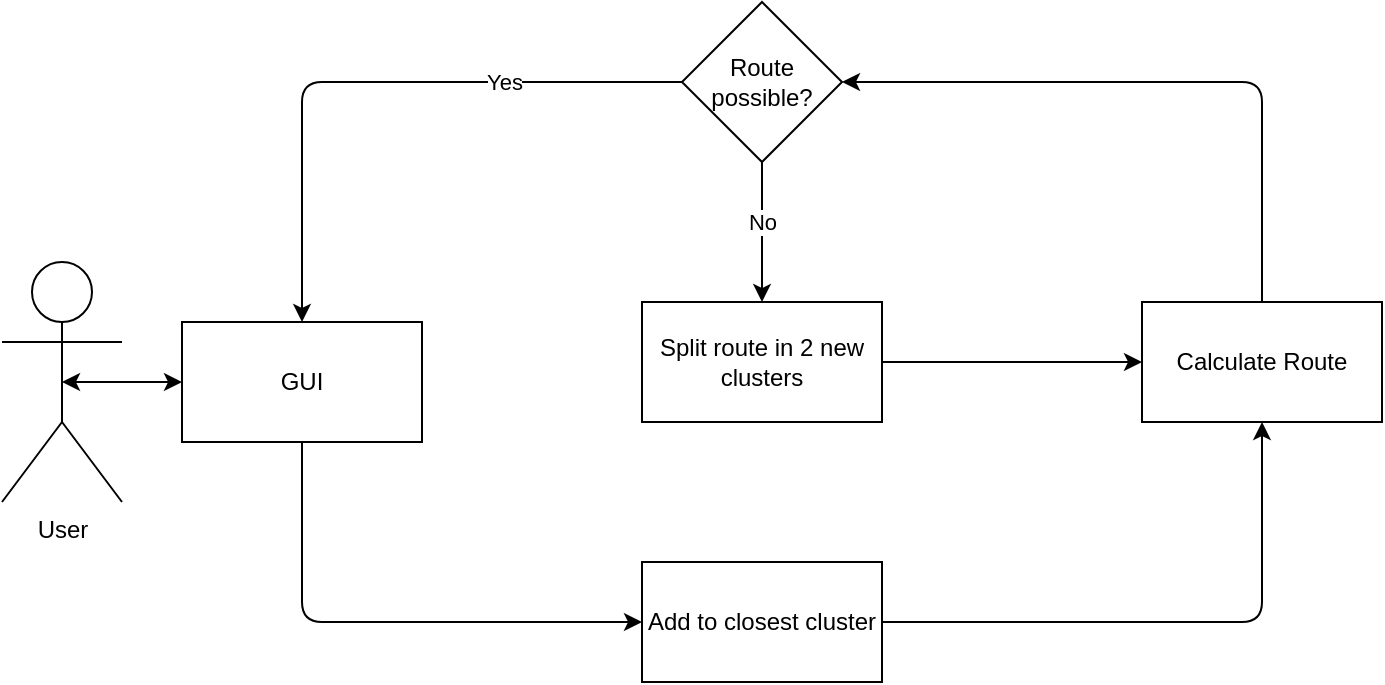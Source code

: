 <mxfile version="13.0.7" type="device"><diagram id="kE58piQ5TYR4_6AJRLNf" name="Page-1"><mxGraphModel dx="816" dy="834" grid="1" gridSize="10" guides="1" tooltips="1" connect="1" arrows="1" fold="1" page="1" pageScale="1" pageWidth="827" pageHeight="1169" math="0" shadow="0"><root><mxCell id="0"/><mxCell id="1" parent="0"/><mxCell id="uRIwyC-BcyWF2skd3hou-1" value="User" style="shape=umlActor;verticalLabelPosition=bottom;labelBackgroundColor=#ffffff;verticalAlign=top;html=1;outlineConnect=0;" parent="1" vertex="1"><mxGeometry x="10" y="300" width="60" height="120" as="geometry"/></mxCell><mxCell id="uRIwyC-BcyWF2skd3hou-15" value="" style="endArrow=classic;html=1;exitX=0.5;exitY=1;exitDx=0;exitDy=0;entryX=0;entryY=0.5;entryDx=0;entryDy=0;" parent="1" edge="1"><mxGeometry width="50" height="50" relative="1" as="geometry"><mxPoint x="160" y="390" as="sourcePoint"/><mxPoint x="330" y="480" as="targetPoint"/><Array as="points"><mxPoint x="160" y="480"/></Array></mxGeometry></mxCell><mxCell id="uRIwyC-BcyWF2skd3hou-18" value="" style="endArrow=classic;startArrow=classic;html=1;exitX=0.5;exitY=0.5;exitDx=0;exitDy=0;exitPerimeter=0;entryX=0;entryY=0.5;entryDx=0;entryDy=0;" parent="1" source="uRIwyC-BcyWF2skd3hou-1" edge="1"><mxGeometry width="50" height="50" relative="1" as="geometry"><mxPoint x="660" y="420" as="sourcePoint"/><mxPoint x="100" y="360" as="targetPoint"/></mxGeometry></mxCell><mxCell id="uRIwyC-BcyWF2skd3hou-28" value="" style="endArrow=classic;html=1;exitX=1;exitY=0.5;exitDx=0;exitDy=0;entryX=0.5;entryY=1;entryDx=0;entryDy=0;" parent="1" edge="1"><mxGeometry width="50" height="50" relative="1" as="geometry"><mxPoint x="450" y="480" as="sourcePoint"/><mxPoint x="640" y="380" as="targetPoint"/><Array as="points"><mxPoint x="640" y="480"/></Array></mxGeometry></mxCell><mxCell id="uRIwyC-BcyWF2skd3hou-31" value="Route&lt;br&gt;possible?" style="rhombus;whiteSpace=wrap;html=1;" parent="1" vertex="1"><mxGeometry x="350" y="170" width="80" height="80" as="geometry"/></mxCell><mxCell id="uRIwyC-BcyWF2skd3hou-32" value="" style="endArrow=classic;html=1;exitX=0;exitY=0.5;exitDx=0;exitDy=0;entryX=0.5;entryY=0;entryDx=0;entryDy=0;" parent="1" source="uRIwyC-BcyWF2skd3hou-31" edge="1"><mxGeometry width="50" height="50" relative="1" as="geometry"><mxPoint x="370" y="340" as="sourcePoint"/><mxPoint x="160" y="330" as="targetPoint"/><Array as="points"><mxPoint x="160" y="210"/></Array></mxGeometry></mxCell><mxCell id="uRIwyC-BcyWF2skd3hou-33" value="Yes" style="edgeLabel;html=1;align=center;verticalAlign=middle;resizable=0;points=[];" parent="uRIwyC-BcyWF2skd3hou-32" vertex="1" connectable="0"><mxGeometry x="-0.235" y="4" relative="1" as="geometry"><mxPoint x="29" y="-4" as="offset"/></mxGeometry></mxCell><mxCell id="uRIwyC-BcyWF2skd3hou-34" value="" style="endArrow=classic;html=1;exitX=0.5;exitY=0;exitDx=0;exitDy=0;entryX=1;entryY=0.5;entryDx=0;entryDy=0;" parent="1" target="uRIwyC-BcyWF2skd3hou-31" edge="1"><mxGeometry width="50" height="50" relative="1" as="geometry"><mxPoint x="640" y="320" as="sourcePoint"/><mxPoint x="420" y="290" as="targetPoint"/><Array as="points"><mxPoint x="640" y="210"/></Array></mxGeometry></mxCell><mxCell id="uRIwyC-BcyWF2skd3hou-35" value="" style="endArrow=classic;html=1;exitX=1;exitY=0.5;exitDx=0;exitDy=0;entryX=0;entryY=0.5;entryDx=0;entryDy=0;" parent="1" edge="1"><mxGeometry width="50" height="50" relative="1" as="geometry"><mxPoint x="450" y="350" as="sourcePoint"/><mxPoint x="580" y="350" as="targetPoint"/></mxGeometry></mxCell><mxCell id="uRIwyC-BcyWF2skd3hou-36" value="" style="endArrow=classic;html=1;exitX=0.5;exitY=1;exitDx=0;exitDy=0;entryX=0.5;entryY=0;entryDx=0;entryDy=0;" parent="1" source="uRIwyC-BcyWF2skd3hou-31" edge="1"><mxGeometry width="50" height="50" relative="1" as="geometry"><mxPoint x="370" y="340" as="sourcePoint"/><mxPoint x="390" y="320" as="targetPoint"/></mxGeometry></mxCell><mxCell id="uRIwyC-BcyWF2skd3hou-37" value="No" style="edgeLabel;html=1;align=center;verticalAlign=middle;resizable=0;points=[];" parent="uRIwyC-BcyWF2skd3hou-36" vertex="1" connectable="0"><mxGeometry x="0.365" y="-1" relative="1" as="geometry"><mxPoint x="1" y="-18.24" as="offset"/></mxGeometry></mxCell><mxCell id="uRIwyC-BcyWF2skd3hou-38" value="Split route in 2 new clusters" style="rounded=0;whiteSpace=wrap;html=1;" parent="1" vertex="1"><mxGeometry x="330" y="320" width="120" height="60" as="geometry"/></mxCell><mxCell id="uRIwyC-BcyWF2skd3hou-39" value="Calculate Route" style="rounded=0;whiteSpace=wrap;html=1;" parent="1" vertex="1"><mxGeometry x="580" y="320" width="120" height="60" as="geometry"/></mxCell><mxCell id="uRIwyC-BcyWF2skd3hou-40" value="Add to closest cluster" style="rounded=0;whiteSpace=wrap;html=1;" parent="1" vertex="1"><mxGeometry x="330" y="450" width="120" height="60" as="geometry"/></mxCell><mxCell id="uRIwyC-BcyWF2skd3hou-41" value="GUI" style="rounded=0;whiteSpace=wrap;html=1;" parent="1" vertex="1"><mxGeometry x="100" y="330" width="120" height="60" as="geometry"/></mxCell></root></mxGraphModel></diagram></mxfile>